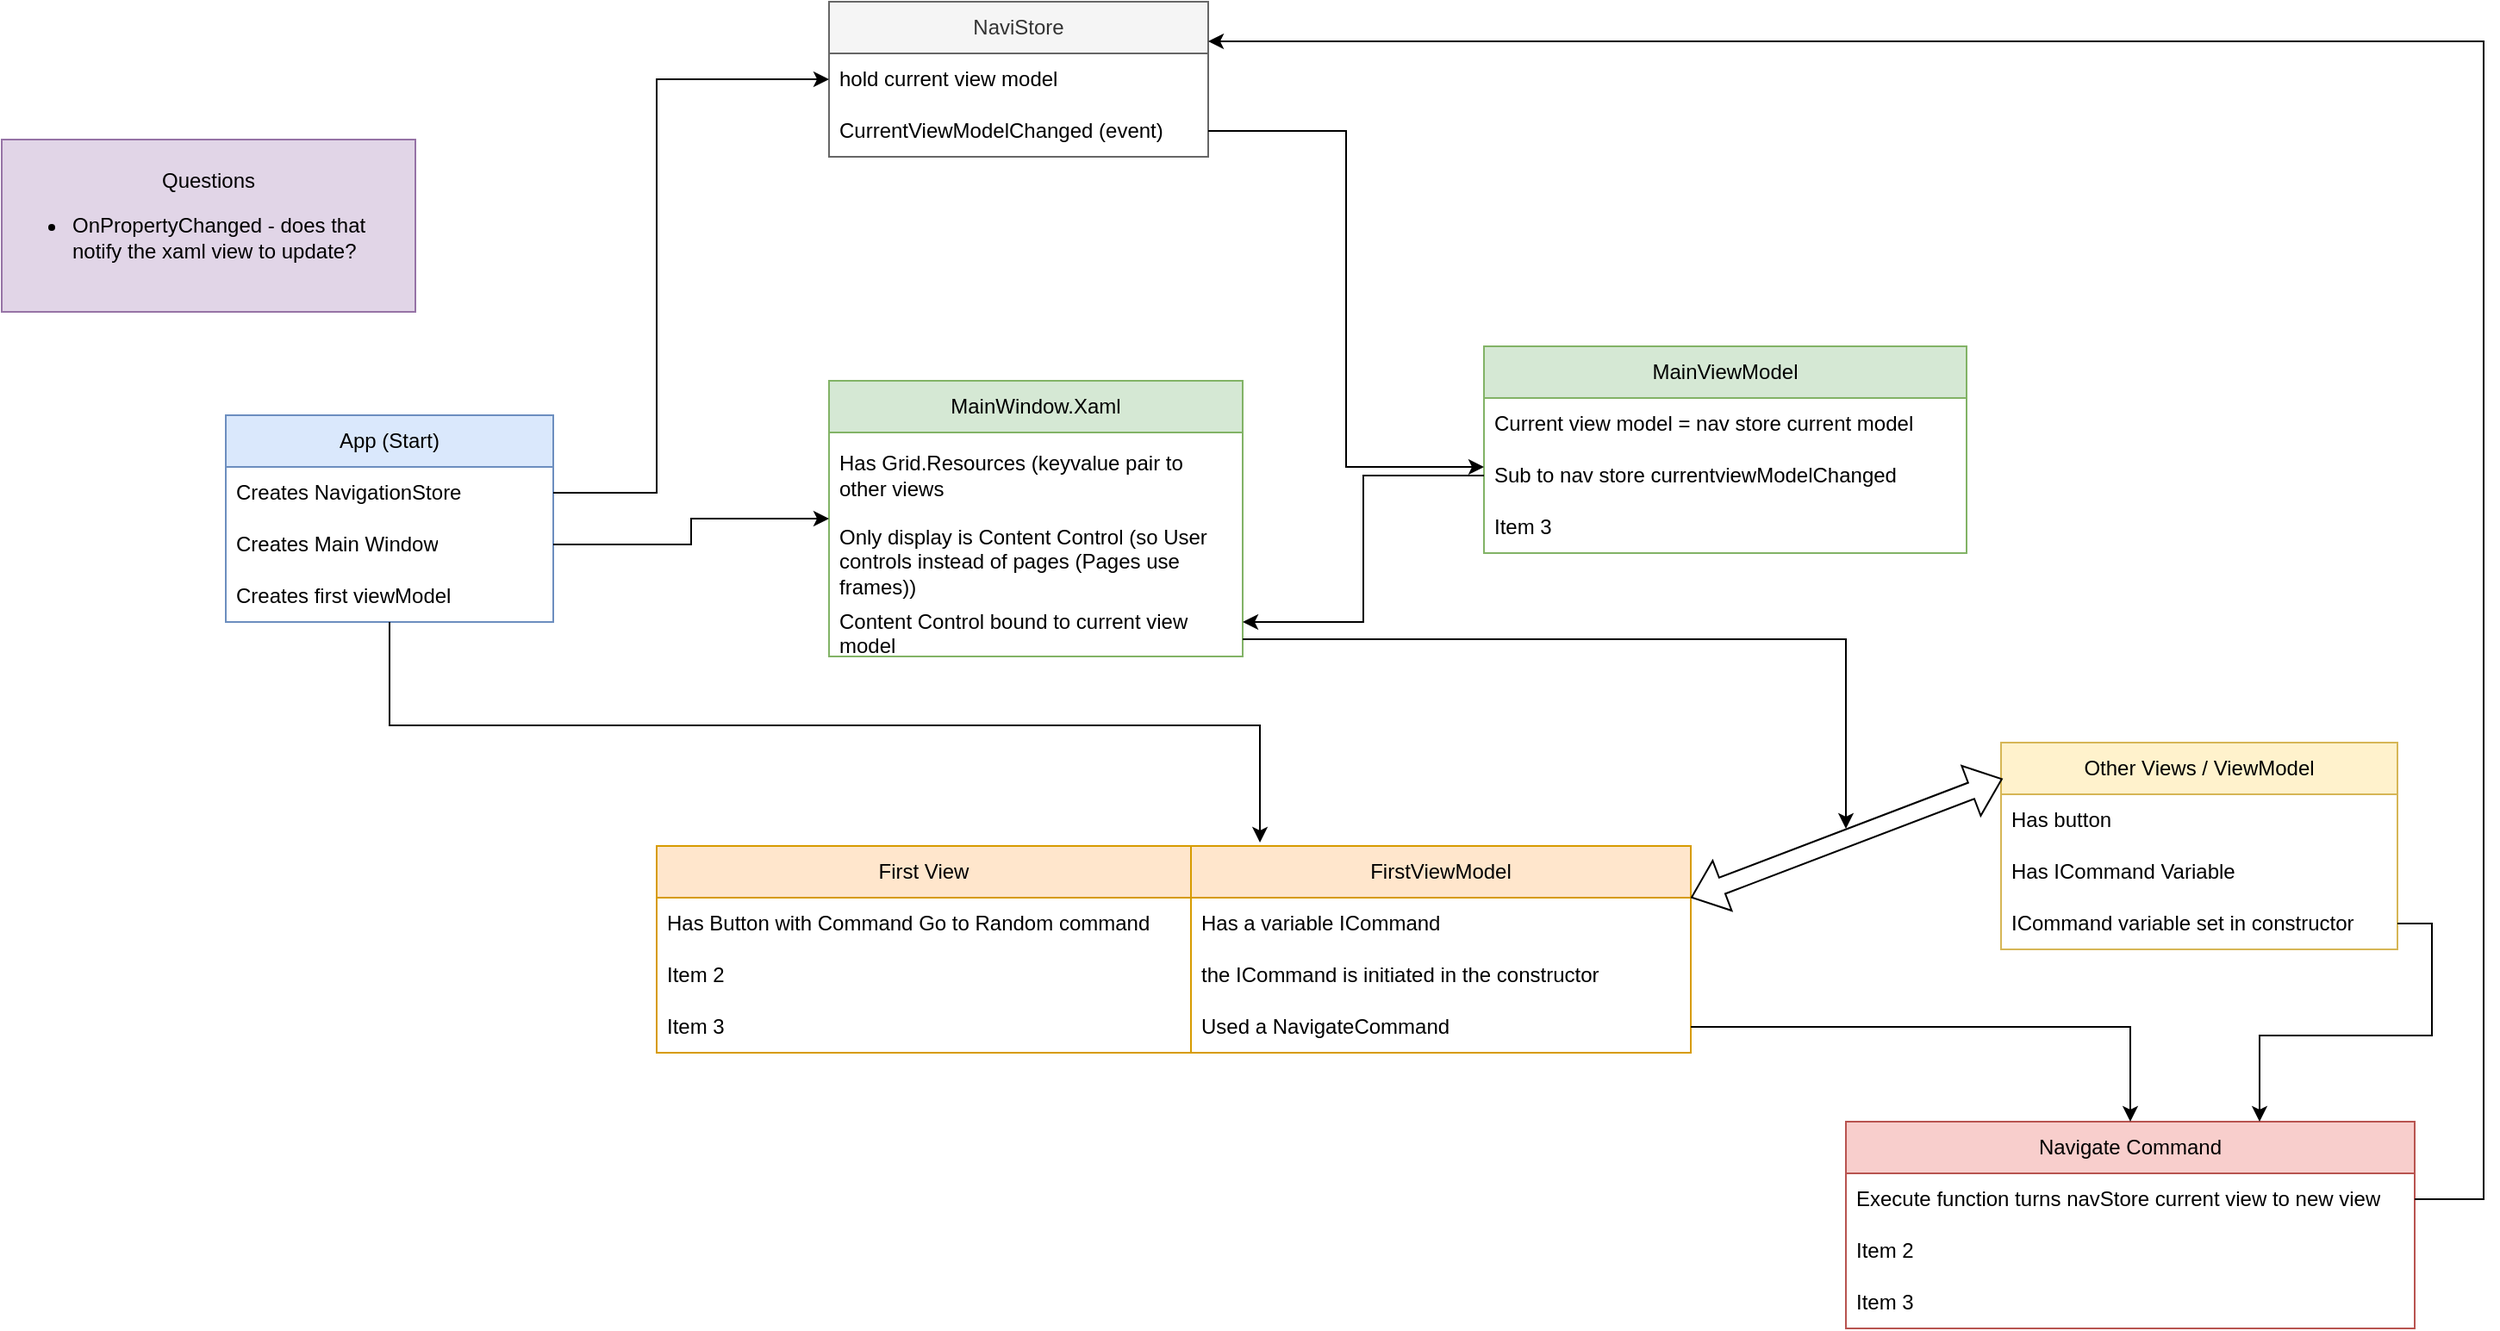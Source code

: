 <mxfile version="21.2.9" type="device">
  <diagram name="Page-1" id="DrEQx_gd-WHRcXb1W8-q">
    <mxGraphModel dx="2284" dy="718" grid="1" gridSize="10" guides="1" tooltips="1" connect="1" arrows="1" fold="1" page="1" pageScale="1" pageWidth="850" pageHeight="1100" math="0" shadow="0">
      <root>
        <mxCell id="0" />
        <mxCell id="1" parent="0" />
        <mxCell id="wQ8Cvjj7H3a0NGJ6GMs6-5" value="App (Start)" style="swimlane;fontStyle=0;childLayout=stackLayout;horizontal=1;startSize=30;horizontalStack=0;resizeParent=1;resizeParentMax=0;resizeLast=0;collapsible=1;marginBottom=0;whiteSpace=wrap;html=1;fillColor=#dae8fc;strokeColor=#6c8ebf;" vertex="1" parent="1">
          <mxGeometry x="-100" y="250" width="190" height="120" as="geometry" />
        </mxCell>
        <mxCell id="wQ8Cvjj7H3a0NGJ6GMs6-8" value="Creates NavigationStore" style="text;strokeColor=none;fillColor=none;align=left;verticalAlign=middle;spacingLeft=4;spacingRight=4;overflow=hidden;points=[[0,0.5],[1,0.5]];portConstraint=eastwest;rotatable=0;whiteSpace=wrap;html=1;" vertex="1" parent="wQ8Cvjj7H3a0NGJ6GMs6-5">
          <mxGeometry y="30" width="190" height="30" as="geometry" />
        </mxCell>
        <mxCell id="wQ8Cvjj7H3a0NGJ6GMs6-7" value="Creates Main Window" style="text;strokeColor=none;fillColor=none;align=left;verticalAlign=middle;spacingLeft=4;spacingRight=4;overflow=hidden;points=[[0,0.5],[1,0.5]];portConstraint=eastwest;rotatable=0;whiteSpace=wrap;html=1;" vertex="1" parent="wQ8Cvjj7H3a0NGJ6GMs6-5">
          <mxGeometry y="60" width="190" height="30" as="geometry" />
        </mxCell>
        <mxCell id="wQ8Cvjj7H3a0NGJ6GMs6-6" value="Creates first viewModel" style="text;strokeColor=none;fillColor=none;align=left;verticalAlign=middle;spacingLeft=4;spacingRight=4;overflow=hidden;points=[[0,0.5],[1,0.5]];portConstraint=eastwest;rotatable=0;whiteSpace=wrap;html=1;" vertex="1" parent="wQ8Cvjj7H3a0NGJ6GMs6-5">
          <mxGeometry y="90" width="190" height="30" as="geometry" />
        </mxCell>
        <mxCell id="wQ8Cvjj7H3a0NGJ6GMs6-9" value="MainWindow.Xaml" style="swimlane;fontStyle=0;childLayout=stackLayout;horizontal=1;startSize=30;horizontalStack=0;resizeParent=1;resizeParentMax=0;resizeLast=0;collapsible=1;marginBottom=0;whiteSpace=wrap;html=1;fillColor=#d5e8d4;strokeColor=#82b366;" vertex="1" parent="1">
          <mxGeometry x="250" y="230" width="240" height="160" as="geometry" />
        </mxCell>
        <mxCell id="wQ8Cvjj7H3a0NGJ6GMs6-10" value="Has Grid.Resources (keyvalue pair to other views" style="text;strokeColor=none;fillColor=none;align=left;verticalAlign=middle;spacingLeft=4;spacingRight=4;overflow=hidden;points=[[0,0.5],[1,0.5]];portConstraint=eastwest;rotatable=0;whiteSpace=wrap;html=1;" vertex="1" parent="wQ8Cvjj7H3a0NGJ6GMs6-9">
          <mxGeometry y="30" width="240" height="50" as="geometry" />
        </mxCell>
        <mxCell id="wQ8Cvjj7H3a0NGJ6GMs6-11" value="Only display is Content Control (so User controls instead of pages (Pages use frames))" style="text;strokeColor=none;fillColor=none;align=left;verticalAlign=middle;spacingLeft=4;spacingRight=4;overflow=hidden;points=[[0,0.5],[1,0.5]];portConstraint=eastwest;rotatable=0;whiteSpace=wrap;html=1;" vertex="1" parent="wQ8Cvjj7H3a0NGJ6GMs6-9">
          <mxGeometry y="80" width="240" height="50" as="geometry" />
        </mxCell>
        <mxCell id="wQ8Cvjj7H3a0NGJ6GMs6-55" style="edgeStyle=orthogonalEdgeStyle;rounded=0;orthogonalLoop=1;jettySize=auto;html=1;" edge="1" parent="wQ8Cvjj7H3a0NGJ6GMs6-9" source="wQ8Cvjj7H3a0NGJ6GMs6-53">
          <mxGeometry relative="1" as="geometry">
            <mxPoint x="590" y="260" as="targetPoint" />
            <Array as="points">
              <mxPoint x="590" y="150" />
            </Array>
          </mxGeometry>
        </mxCell>
        <mxCell id="wQ8Cvjj7H3a0NGJ6GMs6-53" value="&lt;div&gt;Content Control bound to current view model&lt;/div&gt;" style="text;strokeColor=none;fillColor=none;align=left;verticalAlign=middle;spacingLeft=4;spacingRight=4;overflow=hidden;points=[[0,0.5],[1,0.5]];portConstraint=eastwest;rotatable=0;whiteSpace=wrap;html=1;" vertex="1" parent="wQ8Cvjj7H3a0NGJ6GMs6-9">
          <mxGeometry y="130" width="240" height="30" as="geometry" />
        </mxCell>
        <mxCell id="wQ8Cvjj7H3a0NGJ6GMs6-14" style="edgeStyle=orthogonalEdgeStyle;rounded=0;orthogonalLoop=1;jettySize=auto;html=1;" edge="1" parent="1" source="wQ8Cvjj7H3a0NGJ6GMs6-7" target="wQ8Cvjj7H3a0NGJ6GMs6-9">
          <mxGeometry relative="1" as="geometry" />
        </mxCell>
        <mxCell id="wQ8Cvjj7H3a0NGJ6GMs6-20" value="NaviStore" style="swimlane;fontStyle=0;childLayout=stackLayout;horizontal=1;startSize=30;horizontalStack=0;resizeParent=1;resizeParentMax=0;resizeLast=0;collapsible=1;marginBottom=0;whiteSpace=wrap;html=1;fillColor=#f5f5f5;fontColor=#333333;strokeColor=#666666;" vertex="1" parent="1">
          <mxGeometry x="250" y="10" width="220" height="90" as="geometry" />
        </mxCell>
        <mxCell id="wQ8Cvjj7H3a0NGJ6GMs6-21" value="hold current view model" style="text;strokeColor=none;fillColor=none;align=left;verticalAlign=middle;spacingLeft=4;spacingRight=4;overflow=hidden;points=[[0,0.5],[1,0.5]];portConstraint=eastwest;rotatable=0;whiteSpace=wrap;html=1;" vertex="1" parent="wQ8Cvjj7H3a0NGJ6GMs6-20">
          <mxGeometry y="30" width="220" height="30" as="geometry" />
        </mxCell>
        <mxCell id="wQ8Cvjj7H3a0NGJ6GMs6-22" value="CurrentViewModelChanged (event)" style="text;strokeColor=none;fillColor=none;align=left;verticalAlign=middle;spacingLeft=4;spacingRight=4;overflow=hidden;points=[[0,0.5],[1,0.5]];portConstraint=eastwest;rotatable=0;whiteSpace=wrap;html=1;" vertex="1" parent="wQ8Cvjj7H3a0NGJ6GMs6-20">
          <mxGeometry y="60" width="220" height="30" as="geometry" />
        </mxCell>
        <mxCell id="wQ8Cvjj7H3a0NGJ6GMs6-25" style="edgeStyle=orthogonalEdgeStyle;rounded=0;orthogonalLoop=1;jettySize=auto;html=1;" edge="1" parent="1" source="wQ8Cvjj7H3a0NGJ6GMs6-8" target="wQ8Cvjj7H3a0NGJ6GMs6-20">
          <mxGeometry relative="1" as="geometry">
            <Array as="points">
              <mxPoint x="150" y="295" />
              <mxPoint x="150" y="55" />
            </Array>
          </mxGeometry>
        </mxCell>
        <mxCell id="wQ8Cvjj7H3a0NGJ6GMs6-26" value="MainViewModel" style="swimlane;fontStyle=0;childLayout=stackLayout;horizontal=1;startSize=30;horizontalStack=0;resizeParent=1;resizeParentMax=0;resizeLast=0;collapsible=1;marginBottom=0;whiteSpace=wrap;html=1;fillColor=#d5e8d4;strokeColor=#82b366;" vertex="1" parent="1">
          <mxGeometry x="630" y="210" width="280" height="120" as="geometry" />
        </mxCell>
        <mxCell id="wQ8Cvjj7H3a0NGJ6GMs6-27" value="Current view model = nav store current model" style="text;strokeColor=none;fillColor=none;align=left;verticalAlign=middle;spacingLeft=4;spacingRight=4;overflow=hidden;points=[[0,0.5],[1,0.5]];portConstraint=eastwest;rotatable=0;whiteSpace=wrap;html=1;" vertex="1" parent="wQ8Cvjj7H3a0NGJ6GMs6-26">
          <mxGeometry y="30" width="280" height="30" as="geometry" />
        </mxCell>
        <mxCell id="wQ8Cvjj7H3a0NGJ6GMs6-28" value="Sub to nav store currentviewModelChanged" style="text;strokeColor=none;fillColor=none;align=left;verticalAlign=middle;spacingLeft=4;spacingRight=4;overflow=hidden;points=[[0,0.5],[1,0.5]];portConstraint=eastwest;rotatable=0;whiteSpace=wrap;html=1;" vertex="1" parent="wQ8Cvjj7H3a0NGJ6GMs6-26">
          <mxGeometry y="60" width="280" height="30" as="geometry" />
        </mxCell>
        <mxCell id="wQ8Cvjj7H3a0NGJ6GMs6-29" value="Item 3" style="text;strokeColor=none;fillColor=none;align=left;verticalAlign=middle;spacingLeft=4;spacingRight=4;overflow=hidden;points=[[0,0.5],[1,0.5]];portConstraint=eastwest;rotatable=0;whiteSpace=wrap;html=1;" vertex="1" parent="wQ8Cvjj7H3a0NGJ6GMs6-26">
          <mxGeometry y="90" width="280" height="30" as="geometry" />
        </mxCell>
        <mxCell id="wQ8Cvjj7H3a0NGJ6GMs6-30" style="edgeStyle=orthogonalEdgeStyle;rounded=0;orthogonalLoop=1;jettySize=auto;html=1;" edge="1" parent="1" source="wQ8Cvjj7H3a0NGJ6GMs6-22" target="wQ8Cvjj7H3a0NGJ6GMs6-28">
          <mxGeometry relative="1" as="geometry">
            <Array as="points">
              <mxPoint x="550" y="85" />
              <mxPoint x="550" y="280" />
            </Array>
          </mxGeometry>
        </mxCell>
        <mxCell id="wQ8Cvjj7H3a0NGJ6GMs6-31" value="&lt;div&gt;Questions&lt;/div&gt;&lt;div align=&quot;left&quot;&gt;&lt;ul&gt;&lt;li&gt;OnPropertyChanged - does that notify the xaml view to update?&lt;br&gt;&lt;/li&gt;&lt;/ul&gt;&lt;/div&gt;" style="text;html=1;strokeColor=#9673a6;fillColor=#e1d5e7;align=center;verticalAlign=middle;whiteSpace=wrap;rounded=0;" vertex="1" parent="1">
          <mxGeometry x="-230" y="90" width="240" height="100" as="geometry" />
        </mxCell>
        <mxCell id="wQ8Cvjj7H3a0NGJ6GMs6-32" value="First View" style="swimlane;fontStyle=0;childLayout=stackLayout;horizontal=1;startSize=30;horizontalStack=0;resizeParent=1;resizeParentMax=0;resizeLast=0;collapsible=1;marginBottom=0;whiteSpace=wrap;html=1;fillColor=#ffe6cc;strokeColor=#d79b00;" vertex="1" parent="1">
          <mxGeometry x="150" y="500" width="310" height="120" as="geometry" />
        </mxCell>
        <mxCell id="wQ8Cvjj7H3a0NGJ6GMs6-33" value="Has Button with Command Go to Random command" style="text;strokeColor=none;fillColor=none;align=left;verticalAlign=middle;spacingLeft=4;spacingRight=4;overflow=hidden;points=[[0,0.5],[1,0.5]];portConstraint=eastwest;rotatable=0;whiteSpace=wrap;html=1;" vertex="1" parent="wQ8Cvjj7H3a0NGJ6GMs6-32">
          <mxGeometry y="30" width="310" height="30" as="geometry" />
        </mxCell>
        <mxCell id="wQ8Cvjj7H3a0NGJ6GMs6-34" value="Item 2" style="text;strokeColor=none;fillColor=none;align=left;verticalAlign=middle;spacingLeft=4;spacingRight=4;overflow=hidden;points=[[0,0.5],[1,0.5]];portConstraint=eastwest;rotatable=0;whiteSpace=wrap;html=1;" vertex="1" parent="wQ8Cvjj7H3a0NGJ6GMs6-32">
          <mxGeometry y="60" width="310" height="30" as="geometry" />
        </mxCell>
        <mxCell id="wQ8Cvjj7H3a0NGJ6GMs6-35" value="Item 3" style="text;strokeColor=none;fillColor=none;align=left;verticalAlign=middle;spacingLeft=4;spacingRight=4;overflow=hidden;points=[[0,0.5],[1,0.5]];portConstraint=eastwest;rotatable=0;whiteSpace=wrap;html=1;" vertex="1" parent="wQ8Cvjj7H3a0NGJ6GMs6-32">
          <mxGeometry y="90" width="310" height="30" as="geometry" />
        </mxCell>
        <mxCell id="wQ8Cvjj7H3a0NGJ6GMs6-36" value="FirstViewModel" style="swimlane;fontStyle=0;childLayout=stackLayout;horizontal=1;startSize=30;horizontalStack=0;resizeParent=1;resizeParentMax=0;resizeLast=0;collapsible=1;marginBottom=0;whiteSpace=wrap;html=1;fillColor=#ffe6cc;strokeColor=#d79b00;" vertex="1" parent="1">
          <mxGeometry x="460" y="500" width="290" height="120" as="geometry" />
        </mxCell>
        <mxCell id="wQ8Cvjj7H3a0NGJ6GMs6-37" value="Has a variable ICommand" style="text;align=left;verticalAlign=middle;spacingLeft=4;spacingRight=4;overflow=hidden;points=[[0,0.5],[1,0.5]];portConstraint=eastwest;rotatable=0;whiteSpace=wrap;html=1;" vertex="1" parent="wQ8Cvjj7H3a0NGJ6GMs6-36">
          <mxGeometry y="30" width="290" height="30" as="geometry" />
        </mxCell>
        <mxCell id="wQ8Cvjj7H3a0NGJ6GMs6-38" value="the ICommand is initiated in the constructor" style="text;strokeColor=none;fillColor=none;align=left;verticalAlign=middle;spacingLeft=4;spacingRight=4;overflow=hidden;points=[[0,0.5],[1,0.5]];portConstraint=eastwest;rotatable=0;whiteSpace=wrap;html=1;" vertex="1" parent="wQ8Cvjj7H3a0NGJ6GMs6-36">
          <mxGeometry y="60" width="290" height="30" as="geometry" />
        </mxCell>
        <mxCell id="wQ8Cvjj7H3a0NGJ6GMs6-39" value="Used a NavigateCommand" style="text;strokeColor=none;fillColor=none;align=left;verticalAlign=middle;spacingLeft=4;spacingRight=4;overflow=hidden;points=[[0,0.5],[1,0.5]];portConstraint=eastwest;rotatable=0;whiteSpace=wrap;html=1;" vertex="1" parent="wQ8Cvjj7H3a0NGJ6GMs6-36">
          <mxGeometry y="90" width="290" height="30" as="geometry" />
        </mxCell>
        <mxCell id="wQ8Cvjj7H3a0NGJ6GMs6-41" style="edgeStyle=orthogonalEdgeStyle;rounded=0;orthogonalLoop=1;jettySize=auto;html=1;entryX=0.138;entryY=-0.017;entryDx=0;entryDy=0;entryPerimeter=0;" edge="1" parent="1" source="wQ8Cvjj7H3a0NGJ6GMs6-6" target="wQ8Cvjj7H3a0NGJ6GMs6-36">
          <mxGeometry relative="1" as="geometry">
            <Array as="points">
              <mxPoint x="-5" y="430" />
              <mxPoint x="500" y="430" />
            </Array>
          </mxGeometry>
        </mxCell>
        <mxCell id="wQ8Cvjj7H3a0NGJ6GMs6-42" value="Navigate Command" style="swimlane;fontStyle=0;childLayout=stackLayout;horizontal=1;startSize=30;horizontalStack=0;resizeParent=1;resizeParentMax=0;resizeLast=0;collapsible=1;marginBottom=0;whiteSpace=wrap;html=1;fillColor=#f8cecc;strokeColor=#b85450;" vertex="1" parent="1">
          <mxGeometry x="840" y="660" width="330" height="120" as="geometry" />
        </mxCell>
        <mxCell id="wQ8Cvjj7H3a0NGJ6GMs6-43" value="Execute function turns navStore current view to new view" style="text;strokeColor=none;fillColor=none;align=left;verticalAlign=middle;spacingLeft=4;spacingRight=4;overflow=hidden;points=[[0,0.5],[1,0.5]];portConstraint=eastwest;rotatable=0;whiteSpace=wrap;html=1;" vertex="1" parent="wQ8Cvjj7H3a0NGJ6GMs6-42">
          <mxGeometry y="30" width="330" height="30" as="geometry" />
        </mxCell>
        <mxCell id="wQ8Cvjj7H3a0NGJ6GMs6-44" value="Item 2" style="text;strokeColor=none;fillColor=none;align=left;verticalAlign=middle;spacingLeft=4;spacingRight=4;overflow=hidden;points=[[0,0.5],[1,0.5]];portConstraint=eastwest;rotatable=0;whiteSpace=wrap;html=1;" vertex="1" parent="wQ8Cvjj7H3a0NGJ6GMs6-42">
          <mxGeometry y="60" width="330" height="30" as="geometry" />
        </mxCell>
        <mxCell id="wQ8Cvjj7H3a0NGJ6GMs6-45" value="Item 3" style="text;strokeColor=none;fillColor=none;align=left;verticalAlign=middle;spacingLeft=4;spacingRight=4;overflow=hidden;points=[[0,0.5],[1,0.5]];portConstraint=eastwest;rotatable=0;whiteSpace=wrap;html=1;" vertex="1" parent="wQ8Cvjj7H3a0NGJ6GMs6-42">
          <mxGeometry y="90" width="330" height="30" as="geometry" />
        </mxCell>
        <mxCell id="wQ8Cvjj7H3a0NGJ6GMs6-46" style="edgeStyle=orthogonalEdgeStyle;rounded=0;orthogonalLoop=1;jettySize=auto;html=1;" edge="1" parent="1" source="wQ8Cvjj7H3a0NGJ6GMs6-39" target="wQ8Cvjj7H3a0NGJ6GMs6-42">
          <mxGeometry relative="1" as="geometry" />
        </mxCell>
        <mxCell id="wQ8Cvjj7H3a0NGJ6GMs6-47" style="edgeStyle=orthogonalEdgeStyle;rounded=0;orthogonalLoop=1;jettySize=auto;html=1;" edge="1" parent="1" source="wQ8Cvjj7H3a0NGJ6GMs6-43" target="wQ8Cvjj7H3a0NGJ6GMs6-20">
          <mxGeometry relative="1" as="geometry">
            <Array as="points">
              <mxPoint x="1210" y="705" />
              <mxPoint x="1210" y="33" />
            </Array>
          </mxGeometry>
        </mxCell>
        <mxCell id="wQ8Cvjj7H3a0NGJ6GMs6-48" value="Other Views / ViewModel" style="swimlane;fontStyle=0;childLayout=stackLayout;horizontal=1;startSize=30;horizontalStack=0;resizeParent=1;resizeParentMax=0;resizeLast=0;collapsible=1;marginBottom=0;whiteSpace=wrap;html=1;fillColor=#fff2cc;strokeColor=#d6b656;" vertex="1" parent="1">
          <mxGeometry x="930" y="440" width="230" height="120" as="geometry" />
        </mxCell>
        <mxCell id="wQ8Cvjj7H3a0NGJ6GMs6-49" value="Has button" style="text;strokeColor=none;fillColor=none;align=left;verticalAlign=middle;spacingLeft=4;spacingRight=4;overflow=hidden;points=[[0,0.5],[1,0.5]];portConstraint=eastwest;rotatable=0;whiteSpace=wrap;html=1;" vertex="1" parent="wQ8Cvjj7H3a0NGJ6GMs6-48">
          <mxGeometry y="30" width="230" height="30" as="geometry" />
        </mxCell>
        <mxCell id="wQ8Cvjj7H3a0NGJ6GMs6-50" value="Has ICommand Variable" style="text;strokeColor=none;fillColor=none;align=left;verticalAlign=middle;spacingLeft=4;spacingRight=4;overflow=hidden;points=[[0,0.5],[1,0.5]];portConstraint=eastwest;rotatable=0;whiteSpace=wrap;html=1;" vertex="1" parent="wQ8Cvjj7H3a0NGJ6GMs6-48">
          <mxGeometry y="60" width="230" height="30" as="geometry" />
        </mxCell>
        <mxCell id="wQ8Cvjj7H3a0NGJ6GMs6-51" value="ICommand variable set in constructor" style="text;strokeColor=none;fillColor=none;align=left;verticalAlign=middle;spacingLeft=4;spacingRight=4;overflow=hidden;points=[[0,0.5],[1,0.5]];portConstraint=eastwest;rotatable=0;whiteSpace=wrap;html=1;" vertex="1" parent="wQ8Cvjj7H3a0NGJ6GMs6-48">
          <mxGeometry y="90" width="230" height="30" as="geometry" />
        </mxCell>
        <mxCell id="wQ8Cvjj7H3a0NGJ6GMs6-52" style="edgeStyle=orthogonalEdgeStyle;rounded=0;orthogonalLoop=1;jettySize=auto;html=1;exitX=1;exitY=0.5;exitDx=0;exitDy=0;" edge="1" parent="1" source="wQ8Cvjj7H3a0NGJ6GMs6-51" target="wQ8Cvjj7H3a0NGJ6GMs6-42">
          <mxGeometry relative="1" as="geometry">
            <Array as="points">
              <mxPoint x="1180" y="545" />
              <mxPoint x="1180" y="610" />
              <mxPoint x="1080" y="610" />
            </Array>
          </mxGeometry>
        </mxCell>
        <mxCell id="wQ8Cvjj7H3a0NGJ6GMs6-54" style="edgeStyle=orthogonalEdgeStyle;rounded=0;orthogonalLoop=1;jettySize=auto;html=1;" edge="1" parent="1" source="wQ8Cvjj7H3a0NGJ6GMs6-28" target="wQ8Cvjj7H3a0NGJ6GMs6-53">
          <mxGeometry relative="1" as="geometry">
            <Array as="points">
              <mxPoint x="560" y="285" />
              <mxPoint x="560" y="370" />
            </Array>
          </mxGeometry>
        </mxCell>
        <mxCell id="wQ8Cvjj7H3a0NGJ6GMs6-56" value="" style="shape=flexArrow;endArrow=classic;startArrow=classic;html=1;rounded=0;exitX=1;exitY=0.25;exitDx=0;exitDy=0;entryX=0.004;entryY=0.175;entryDx=0;entryDy=0;entryPerimeter=0;" edge="1" parent="1" source="wQ8Cvjj7H3a0NGJ6GMs6-36" target="wQ8Cvjj7H3a0NGJ6GMs6-48">
          <mxGeometry width="100" height="100" relative="1" as="geometry">
            <mxPoint x="790" y="560" as="sourcePoint" />
            <mxPoint x="890" y="460" as="targetPoint" />
          </mxGeometry>
        </mxCell>
      </root>
    </mxGraphModel>
  </diagram>
</mxfile>
